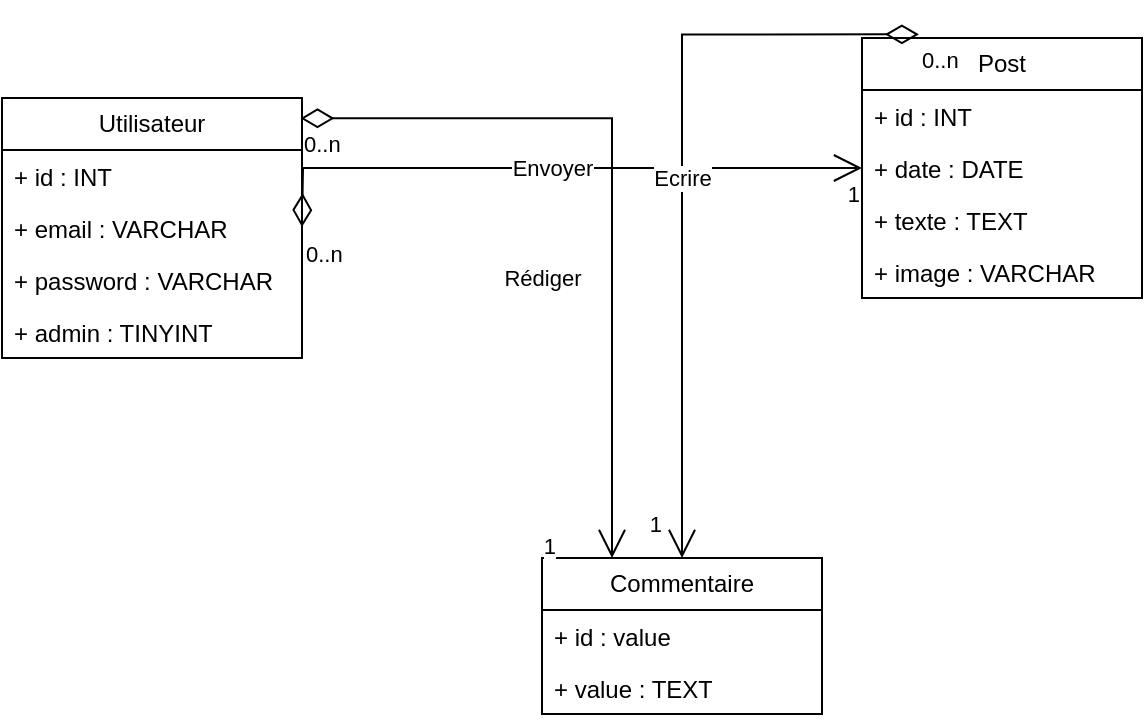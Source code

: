 <mxfile version="24.7.8">
  <diagram name="Page-1" id="oUoKfrfFJ9TFHPxkTkSA">
    <mxGraphModel dx="1036" dy="606" grid="1" gridSize="10" guides="1" tooltips="1" connect="1" arrows="1" fold="1" page="1" pageScale="1" pageWidth="827" pageHeight="1169" math="0" shadow="0">
      <root>
        <mxCell id="0" />
        <mxCell id="1" parent="0" />
        <mxCell id="vJEHkjAeBdwb-GLlzBkE-1" value="Utilisateur" style="swimlane;fontStyle=0;childLayout=stackLayout;horizontal=1;startSize=26;fillColor=none;horizontalStack=0;resizeParent=1;resizeParentMax=0;resizeLast=0;collapsible=1;marginBottom=0;whiteSpace=wrap;html=1;" vertex="1" parent="1">
          <mxGeometry x="50" y="140" width="150" height="130" as="geometry" />
        </mxCell>
        <mxCell id="vJEHkjAeBdwb-GLlzBkE-2" value="+ id : INT" style="text;strokeColor=none;fillColor=none;align=left;verticalAlign=top;spacingLeft=4;spacingRight=4;overflow=hidden;rotatable=0;points=[[0,0.5],[1,0.5]];portConstraint=eastwest;whiteSpace=wrap;html=1;" vertex="1" parent="vJEHkjAeBdwb-GLlzBkE-1">
          <mxGeometry y="26" width="150" height="26" as="geometry" />
        </mxCell>
        <mxCell id="vJEHkjAeBdwb-GLlzBkE-3" value="+ email : VARCHAR" style="text;strokeColor=none;fillColor=none;align=left;verticalAlign=top;spacingLeft=4;spacingRight=4;overflow=hidden;rotatable=0;points=[[0,0.5],[1,0.5]];portConstraint=eastwest;whiteSpace=wrap;html=1;" vertex="1" parent="vJEHkjAeBdwb-GLlzBkE-1">
          <mxGeometry y="52" width="150" height="26" as="geometry" />
        </mxCell>
        <mxCell id="vJEHkjAeBdwb-GLlzBkE-4" value="+ password : VARCHAR" style="text;strokeColor=none;fillColor=none;align=left;verticalAlign=top;spacingLeft=4;spacingRight=4;overflow=hidden;rotatable=0;points=[[0,0.5],[1,0.5]];portConstraint=eastwest;whiteSpace=wrap;html=1;" vertex="1" parent="vJEHkjAeBdwb-GLlzBkE-1">
          <mxGeometry y="78" width="150" height="26" as="geometry" />
        </mxCell>
        <mxCell id="vJEHkjAeBdwb-GLlzBkE-5" value="+ admin : TINYINT" style="text;strokeColor=none;fillColor=none;align=left;verticalAlign=top;spacingLeft=4;spacingRight=4;overflow=hidden;rotatable=0;points=[[0,0.5],[1,0.5]];portConstraint=eastwest;whiteSpace=wrap;html=1;" vertex="1" parent="vJEHkjAeBdwb-GLlzBkE-1">
          <mxGeometry y="104" width="150" height="26" as="geometry" />
        </mxCell>
        <mxCell id="vJEHkjAeBdwb-GLlzBkE-6" value="Post" style="swimlane;fontStyle=0;childLayout=stackLayout;horizontal=1;startSize=26;fillColor=none;horizontalStack=0;resizeParent=1;resizeParentMax=0;resizeLast=0;collapsible=1;marginBottom=0;whiteSpace=wrap;html=1;" vertex="1" parent="1">
          <mxGeometry x="480" y="110" width="140" height="130" as="geometry" />
        </mxCell>
        <mxCell id="vJEHkjAeBdwb-GLlzBkE-7" value="+ id : INT" style="text;strokeColor=none;fillColor=none;align=left;verticalAlign=top;spacingLeft=4;spacingRight=4;overflow=hidden;rotatable=0;points=[[0,0.5],[1,0.5]];portConstraint=eastwest;whiteSpace=wrap;html=1;" vertex="1" parent="vJEHkjAeBdwb-GLlzBkE-6">
          <mxGeometry y="26" width="140" height="26" as="geometry" />
        </mxCell>
        <mxCell id="vJEHkjAeBdwb-GLlzBkE-8" value="+ date : DATE" style="text;strokeColor=none;fillColor=none;align=left;verticalAlign=top;spacingLeft=4;spacingRight=4;overflow=hidden;rotatable=0;points=[[0,0.5],[1,0.5]];portConstraint=eastwest;whiteSpace=wrap;html=1;" vertex="1" parent="vJEHkjAeBdwb-GLlzBkE-6">
          <mxGeometry y="52" width="140" height="26" as="geometry" />
        </mxCell>
        <mxCell id="vJEHkjAeBdwb-GLlzBkE-9" value="+ texte : TEXT" style="text;strokeColor=none;fillColor=none;align=left;verticalAlign=top;spacingLeft=4;spacingRight=4;overflow=hidden;rotatable=0;points=[[0,0.5],[1,0.5]];portConstraint=eastwest;whiteSpace=wrap;html=1;" vertex="1" parent="vJEHkjAeBdwb-GLlzBkE-6">
          <mxGeometry y="78" width="140" height="26" as="geometry" />
        </mxCell>
        <mxCell id="vJEHkjAeBdwb-GLlzBkE-10" value="+ image : VARCHAR" style="text;strokeColor=none;fillColor=none;align=left;verticalAlign=top;spacingLeft=4;spacingRight=4;overflow=hidden;rotatable=0;points=[[0,0.5],[1,0.5]];portConstraint=eastwest;whiteSpace=wrap;html=1;" vertex="1" parent="vJEHkjAeBdwb-GLlzBkE-6">
          <mxGeometry y="104" width="140" height="26" as="geometry" />
        </mxCell>
        <mxCell id="vJEHkjAeBdwb-GLlzBkE-11" value="Commentaire" style="swimlane;fontStyle=0;childLayout=stackLayout;horizontal=1;startSize=26;fillColor=none;horizontalStack=0;resizeParent=1;resizeParentMax=0;resizeLast=0;collapsible=1;marginBottom=0;whiteSpace=wrap;html=1;" vertex="1" parent="1">
          <mxGeometry x="320" y="370" width="140" height="78" as="geometry" />
        </mxCell>
        <mxCell id="vJEHkjAeBdwb-GLlzBkE-12" value="+ id : value" style="text;strokeColor=none;fillColor=none;align=left;verticalAlign=top;spacingLeft=4;spacingRight=4;overflow=hidden;rotatable=0;points=[[0,0.5],[1,0.5]];portConstraint=eastwest;whiteSpace=wrap;html=1;" vertex="1" parent="vJEHkjAeBdwb-GLlzBkE-11">
          <mxGeometry y="26" width="140" height="26" as="geometry" />
        </mxCell>
        <mxCell id="vJEHkjAeBdwb-GLlzBkE-13" value="+ value : TEXT" style="text;strokeColor=none;fillColor=none;align=left;verticalAlign=top;spacingLeft=4;spacingRight=4;overflow=hidden;rotatable=0;points=[[0,0.5],[1,0.5]];portConstraint=eastwest;whiteSpace=wrap;html=1;" vertex="1" parent="vJEHkjAeBdwb-GLlzBkE-11">
          <mxGeometry y="52" width="140" height="26" as="geometry" />
        </mxCell>
        <mxCell id="vJEHkjAeBdwb-GLlzBkE-15" value="Envoyer" style="endArrow=open;html=1;endSize=12;startArrow=diamondThin;startSize=14;startFill=0;edgeStyle=orthogonalEdgeStyle;rounded=0;entryX=0;entryY=0.5;entryDx=0;entryDy=0;" edge="1" parent="1" target="vJEHkjAeBdwb-GLlzBkE-8">
          <mxGeometry relative="1" as="geometry">
            <mxPoint x="200" y="204.5" as="sourcePoint" />
            <mxPoint x="360" y="204.5" as="targetPoint" />
          </mxGeometry>
        </mxCell>
        <mxCell id="vJEHkjAeBdwb-GLlzBkE-16" value="0..n" style="edgeLabel;resizable=0;html=1;align=left;verticalAlign=top;" connectable="0" vertex="1" parent="vJEHkjAeBdwb-GLlzBkE-15">
          <mxGeometry x="-1" relative="1" as="geometry" />
        </mxCell>
        <mxCell id="vJEHkjAeBdwb-GLlzBkE-17" value="1" style="edgeLabel;resizable=0;html=1;align=right;verticalAlign=top;" connectable="0" vertex="1" parent="vJEHkjAeBdwb-GLlzBkE-15">
          <mxGeometry x="1" relative="1" as="geometry" />
        </mxCell>
        <mxCell id="vJEHkjAeBdwb-GLlzBkE-21" value="Ecrire" style="endArrow=open;html=1;endSize=12;startArrow=diamondThin;startSize=14;startFill=0;edgeStyle=orthogonalEdgeStyle;rounded=0;entryX=0.5;entryY=0;entryDx=0;entryDy=0;exitX=0.203;exitY=-0.014;exitDx=0;exitDy=0;exitPerimeter=0;" edge="1" parent="1" source="vJEHkjAeBdwb-GLlzBkE-6" target="vJEHkjAeBdwb-GLlzBkE-11">
          <mxGeometry relative="1" as="geometry">
            <mxPoint x="250" y="290" as="sourcePoint" />
            <mxPoint x="410" y="290" as="targetPoint" />
          </mxGeometry>
        </mxCell>
        <mxCell id="vJEHkjAeBdwb-GLlzBkE-22" value="0..n" style="edgeLabel;resizable=0;html=1;align=left;verticalAlign=top;" connectable="0" vertex="1" parent="vJEHkjAeBdwb-GLlzBkE-21">
          <mxGeometry x="-1" relative="1" as="geometry" />
        </mxCell>
        <mxCell id="vJEHkjAeBdwb-GLlzBkE-23" value="1" style="edgeLabel;resizable=0;html=1;align=right;verticalAlign=top;" connectable="0" vertex="1" parent="vJEHkjAeBdwb-GLlzBkE-21">
          <mxGeometry x="1" relative="1" as="geometry">
            <mxPoint x="-10" y="-30" as="offset" />
          </mxGeometry>
        </mxCell>
        <mxCell id="vJEHkjAeBdwb-GLlzBkE-24" value="Rédiger" style="endArrow=open;html=1;endSize=12;startArrow=diamondThin;startSize=14;startFill=0;edgeStyle=orthogonalEdgeStyle;rounded=0;exitX=0.995;exitY=0.078;exitDx=0;exitDy=0;exitPerimeter=0;entryX=0.25;entryY=0;entryDx=0;entryDy=0;" edge="1" parent="1" source="vJEHkjAeBdwb-GLlzBkE-1" target="vJEHkjAeBdwb-GLlzBkE-11">
          <mxGeometry x="0.255" y="-35" relative="1" as="geometry">
            <mxPoint x="110.0" y="120.0" as="sourcePoint" />
            <mxPoint x="268.4" y="348.804" as="targetPoint" />
            <mxPoint as="offset" />
          </mxGeometry>
        </mxCell>
        <mxCell id="vJEHkjAeBdwb-GLlzBkE-25" value="0..n" style="edgeLabel;resizable=0;html=1;align=left;verticalAlign=top;" connectable="0" vertex="1" parent="vJEHkjAeBdwb-GLlzBkE-24">
          <mxGeometry x="-1" relative="1" as="geometry" />
        </mxCell>
        <mxCell id="vJEHkjAeBdwb-GLlzBkE-26" value="1" style="edgeLabel;resizable=0;html=1;align=right;verticalAlign=top;" connectable="0" vertex="1" parent="vJEHkjAeBdwb-GLlzBkE-24">
          <mxGeometry x="1" relative="1" as="geometry">
            <mxPoint x="-28" y="-19" as="offset" />
          </mxGeometry>
        </mxCell>
      </root>
    </mxGraphModel>
  </diagram>
</mxfile>
